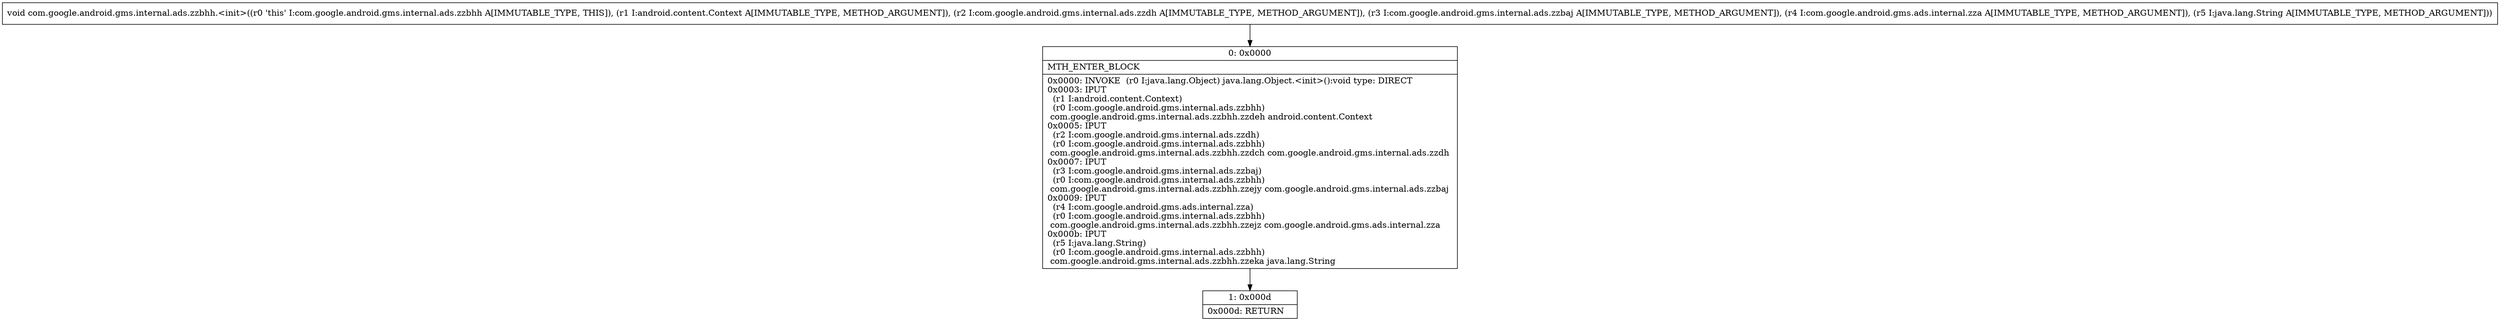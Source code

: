 digraph "CFG forcom.google.android.gms.internal.ads.zzbhh.\<init\>(Landroid\/content\/Context;Lcom\/google\/android\/gms\/internal\/ads\/zzdh;Lcom\/google\/android\/gms\/internal\/ads\/zzbaj;Lcom\/google\/android\/gms\/ads\/internal\/zza;Ljava\/lang\/String;)V" {
Node_0 [shape=record,label="{0\:\ 0x0000|MTH_ENTER_BLOCK\l|0x0000: INVOKE  (r0 I:java.lang.Object) java.lang.Object.\<init\>():void type: DIRECT \l0x0003: IPUT  \l  (r1 I:android.content.Context)\l  (r0 I:com.google.android.gms.internal.ads.zzbhh)\l com.google.android.gms.internal.ads.zzbhh.zzdeh android.content.Context \l0x0005: IPUT  \l  (r2 I:com.google.android.gms.internal.ads.zzdh)\l  (r0 I:com.google.android.gms.internal.ads.zzbhh)\l com.google.android.gms.internal.ads.zzbhh.zzdch com.google.android.gms.internal.ads.zzdh \l0x0007: IPUT  \l  (r3 I:com.google.android.gms.internal.ads.zzbaj)\l  (r0 I:com.google.android.gms.internal.ads.zzbhh)\l com.google.android.gms.internal.ads.zzbhh.zzejy com.google.android.gms.internal.ads.zzbaj \l0x0009: IPUT  \l  (r4 I:com.google.android.gms.ads.internal.zza)\l  (r0 I:com.google.android.gms.internal.ads.zzbhh)\l com.google.android.gms.internal.ads.zzbhh.zzejz com.google.android.gms.ads.internal.zza \l0x000b: IPUT  \l  (r5 I:java.lang.String)\l  (r0 I:com.google.android.gms.internal.ads.zzbhh)\l com.google.android.gms.internal.ads.zzbhh.zzeka java.lang.String \l}"];
Node_1 [shape=record,label="{1\:\ 0x000d|0x000d: RETURN   \l}"];
MethodNode[shape=record,label="{void com.google.android.gms.internal.ads.zzbhh.\<init\>((r0 'this' I:com.google.android.gms.internal.ads.zzbhh A[IMMUTABLE_TYPE, THIS]), (r1 I:android.content.Context A[IMMUTABLE_TYPE, METHOD_ARGUMENT]), (r2 I:com.google.android.gms.internal.ads.zzdh A[IMMUTABLE_TYPE, METHOD_ARGUMENT]), (r3 I:com.google.android.gms.internal.ads.zzbaj A[IMMUTABLE_TYPE, METHOD_ARGUMENT]), (r4 I:com.google.android.gms.ads.internal.zza A[IMMUTABLE_TYPE, METHOD_ARGUMENT]), (r5 I:java.lang.String A[IMMUTABLE_TYPE, METHOD_ARGUMENT])) }"];
MethodNode -> Node_0;
Node_0 -> Node_1;
}

